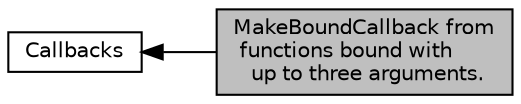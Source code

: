 digraph "MakeBoundCallback from functions bound with up to three arguments."
{
  edge [fontname="Helvetica",fontsize="10",labelfontname="Helvetica",labelfontsize="10"];
  node [fontname="Helvetica",fontsize="10",shape=record];
  rankdir=LR;
  Node0 [label="MakeBoundCallback from\l functions bound with\l up to three arguments.",height=0.2,width=0.4,color="black", fillcolor="grey75", style="filled", fontcolor="black"];
  Node1 [label="Callbacks",height=0.2,width=0.4,color="black", fillcolor="white", style="filled",URL="$d1/de9/group__callback.html",tooltip="Wrap functions, objects, and arguments into self contained callbacks. "];
  Node1->Node0 [shape=plaintext, dir="back", style="solid"];
}
